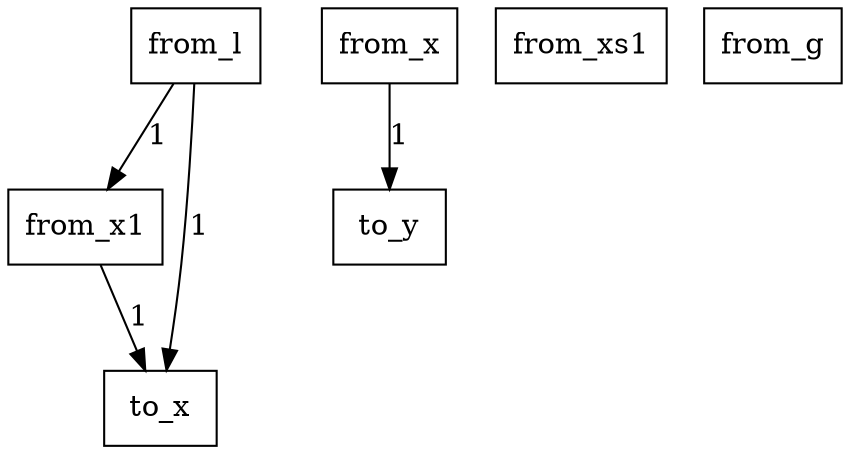digraph {
    graph [rankdir=TB
          ,bgcolor=transparent];
    node [shape=box
         ,fillcolor=white
         ,style=filled];
    0 [label=<from_l>];
    1 [label=<from_x1>];
    2 [label=<from_x>];
    3 [label=<from_xs1>];
    4 [label=<from_g>];
    5 [label=<to_x>];
    6 [label=<to_y>];
    0 -> 1 [label=1];
    0 -> 5 [label=1];
    1 -> 5 [label=1];
    2 -> 6 [label=1];
}